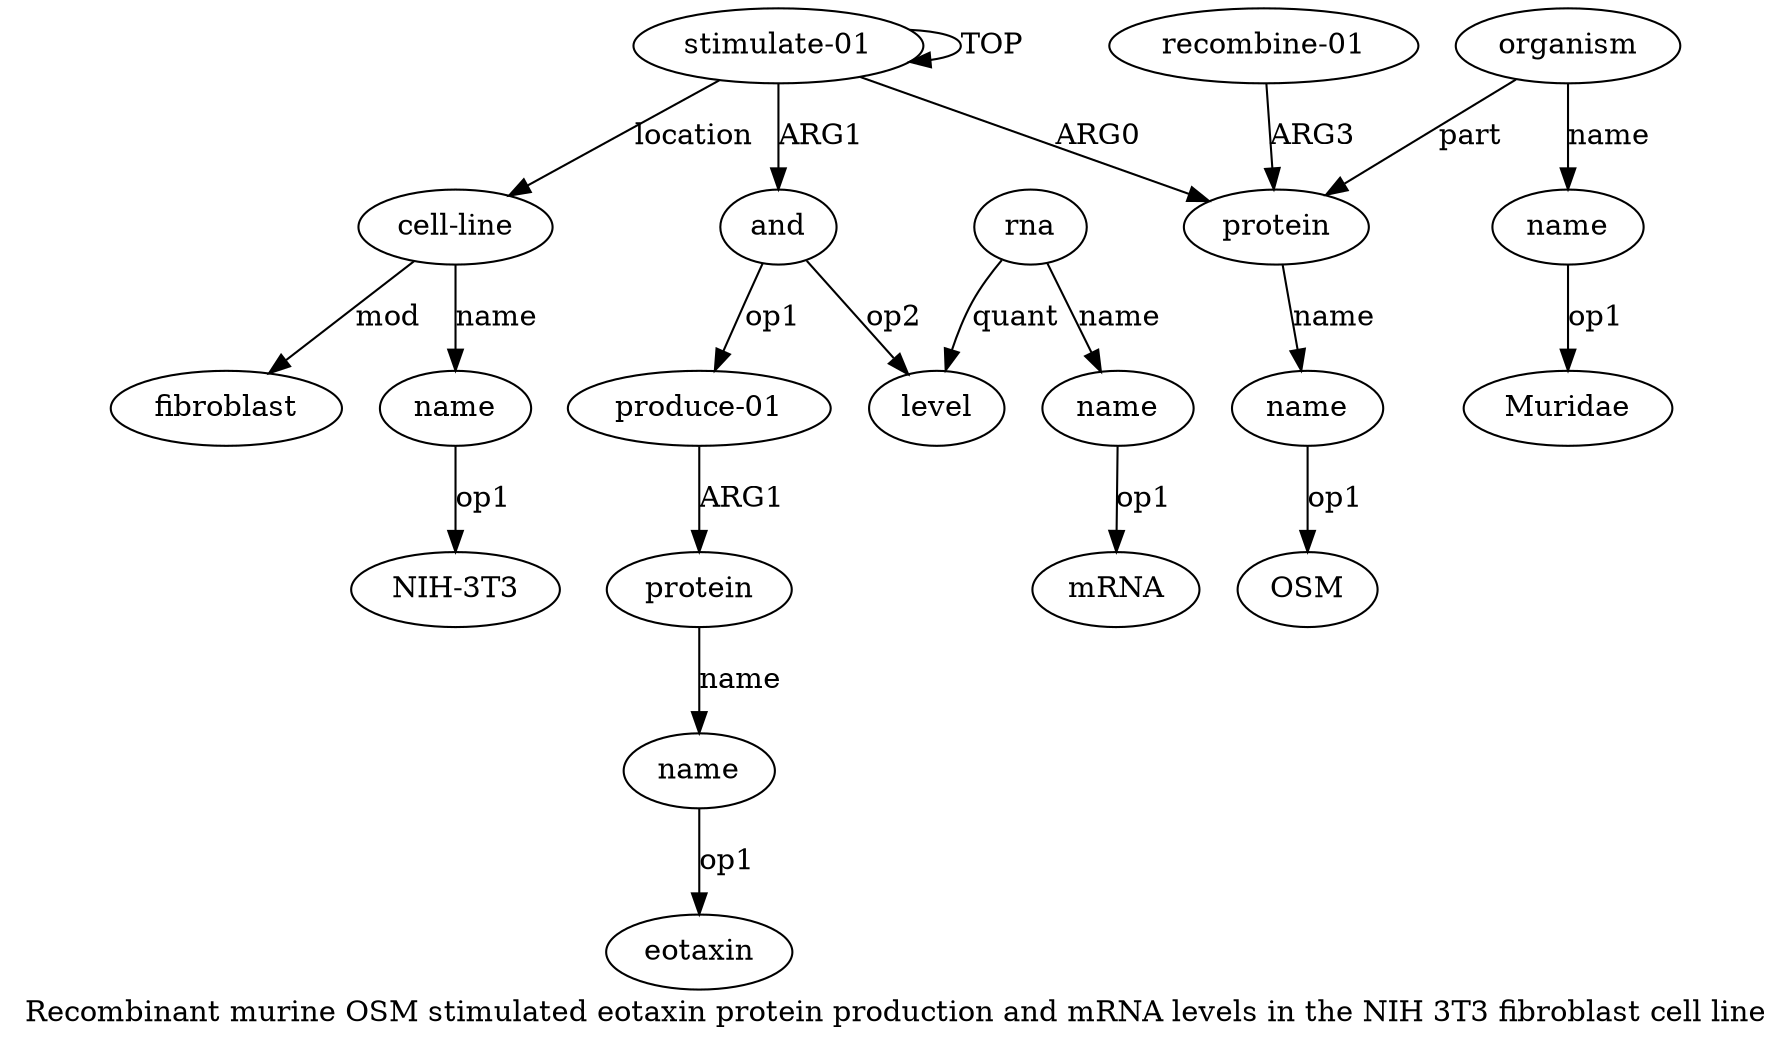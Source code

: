 digraph  {
	graph [label="Recombinant murine OSM stimulated eotaxin protein production and mRNA levels in the NIH 3T3 fibroblast cell line"];
	node [label="\N"];
	a15	 [color=black,
		gold_ind=15,
		gold_label=fibroblast,
		label=fibroblast,
		test_ind=15,
		test_label=fibroblast];
	a14	 [color=black,
		gold_ind=14,
		gold_label=name,
		label=name,
		test_ind=14,
		test_label=name];
	"a14 NIH-3T3"	 [color=black,
		gold_ind=-1,
		gold_label="NIH-3T3",
		label="NIH-3T3",
		test_ind=-1,
		test_label="NIH-3T3"];
	a14 -> "a14 NIH-3T3" [key=0,
	color=black,
	gold_label=op1,
	label=op1,
	test_label=op1];
"a4 Muridae" [color=black,
	gold_ind=-1,
	gold_label=Muridae,
	label=Muridae,
	test_ind=-1,
	test_label=Muridae];
a11 [color=black,
	gold_ind=11,
	gold_label=rna,
	label=rna,
	test_ind=11,
	test_label=rna];
a10 [color=black,
	gold_ind=10,
	gold_label=level,
	label=level,
	test_ind=10,
	test_label=level];
a11 -> a10 [key=0,
color=black,
gold_label=quant,
label=quant,
test_label=quant];
a12 [color=black,
gold_ind=12,
gold_label=name,
label=name,
test_ind=12,
test_label=name];
a11 -> a12 [key=0,
color=black,
gold_label=name,
label=name,
test_label=name];
a13 [color=black,
gold_ind=13,
gold_label="cell-line",
label="cell-line",
test_ind=13,
test_label="cell-line"];
a13 -> a15 [key=0,
color=black,
gold_label=mod,
label=mod,
test_label=mod];
a13 -> a14 [key=0,
color=black,
gold_label=name,
label=name,
test_label=name];
"a12 mRNA" [color=black,
gold_ind=-1,
gold_label=mRNA,
label=mRNA,
test_ind=-1,
test_label=mRNA];
a12 -> "a12 mRNA" [key=0,
color=black,
gold_label=op1,
label=op1,
test_label=op1];
a1 [color=black,
gold_ind=1,
gold_label=protein,
label=protein,
test_ind=1,
test_label=protein];
a2 [color=black,
gold_ind=2,
gold_label=name,
label=name,
test_ind=2,
test_label=name];
a1 -> a2 [key=0,
color=black,
gold_label=name,
label=name,
test_label=name];
a0 [color=black,
gold_ind=0,
gold_label="stimulate-01",
label="stimulate-01",
test_ind=0,
test_label="stimulate-01"];
a0 -> a13 [key=0,
color=black,
gold_label=location,
label=location,
test_label=location];
a0 -> a1 [key=0,
color=black,
gold_label=ARG0,
label=ARG0,
test_label=ARG0];
a0 -> a0 [key=0,
color=black,
gold_label=TOP,
label=TOP,
test_label=TOP];
a6 [color=black,
gold_ind=6,
gold_label=and,
label=and,
test_ind=6,
test_label=and];
a0 -> a6 [key=0,
color=black,
gold_label=ARG1,
label=ARG1,
test_label=ARG1];
a3 [color=black,
gold_ind=3,
gold_label=organism,
label=organism,
test_ind=3,
test_label=organism];
a3 -> a1 [key=0,
color=black,
gold_label=part,
label=part,
test_label=part];
a4 [color=black,
gold_ind=4,
gold_label=name,
label=name,
test_ind=4,
test_label=name];
a3 -> a4 [key=0,
color=black,
gold_label=name,
label=name,
test_label=name];
"a2 OSM" [color=black,
gold_ind=-1,
gold_label=OSM,
label=OSM,
test_ind=-1,
test_label=OSM];
a2 -> "a2 OSM" [key=0,
color=black,
gold_label=op1,
label=op1,
test_label=op1];
a5 [color=black,
gold_ind=5,
gold_label="recombine-01",
label="recombine-01",
test_ind=5,
test_label="recombine-01"];
a5 -> a1 [key=0,
color=black,
gold_label=ARG3,
label=ARG3,
test_label=ARG3];
a4 -> "a4 Muridae" [key=0,
color=black,
gold_label=op1,
label=op1,
test_label=op1];
a7 [color=black,
gold_ind=7,
gold_label="produce-01",
label="produce-01",
test_ind=7,
test_label="produce-01"];
a8 [color=black,
gold_ind=8,
gold_label=protein,
label=protein,
test_ind=8,
test_label=protein];
a7 -> a8 [key=0,
color=black,
gold_label=ARG1,
label=ARG1,
test_label=ARG1];
a6 -> a10 [key=0,
color=black,
gold_label=op2,
label=op2,
test_label=op2];
a6 -> a7 [key=0,
color=black,
gold_label=op1,
label=op1,
test_label=op1];
a9 [color=black,
gold_ind=9,
gold_label=name,
label=name,
test_ind=9,
test_label=name];
"a9 eotaxin" [color=black,
gold_ind=-1,
gold_label=eotaxin,
label=eotaxin,
test_ind=-1,
test_label=eotaxin];
a9 -> "a9 eotaxin" [key=0,
color=black,
gold_label=op1,
label=op1,
test_label=op1];
a8 -> a9 [key=0,
color=black,
gold_label=name,
label=name,
test_label=name];
}
